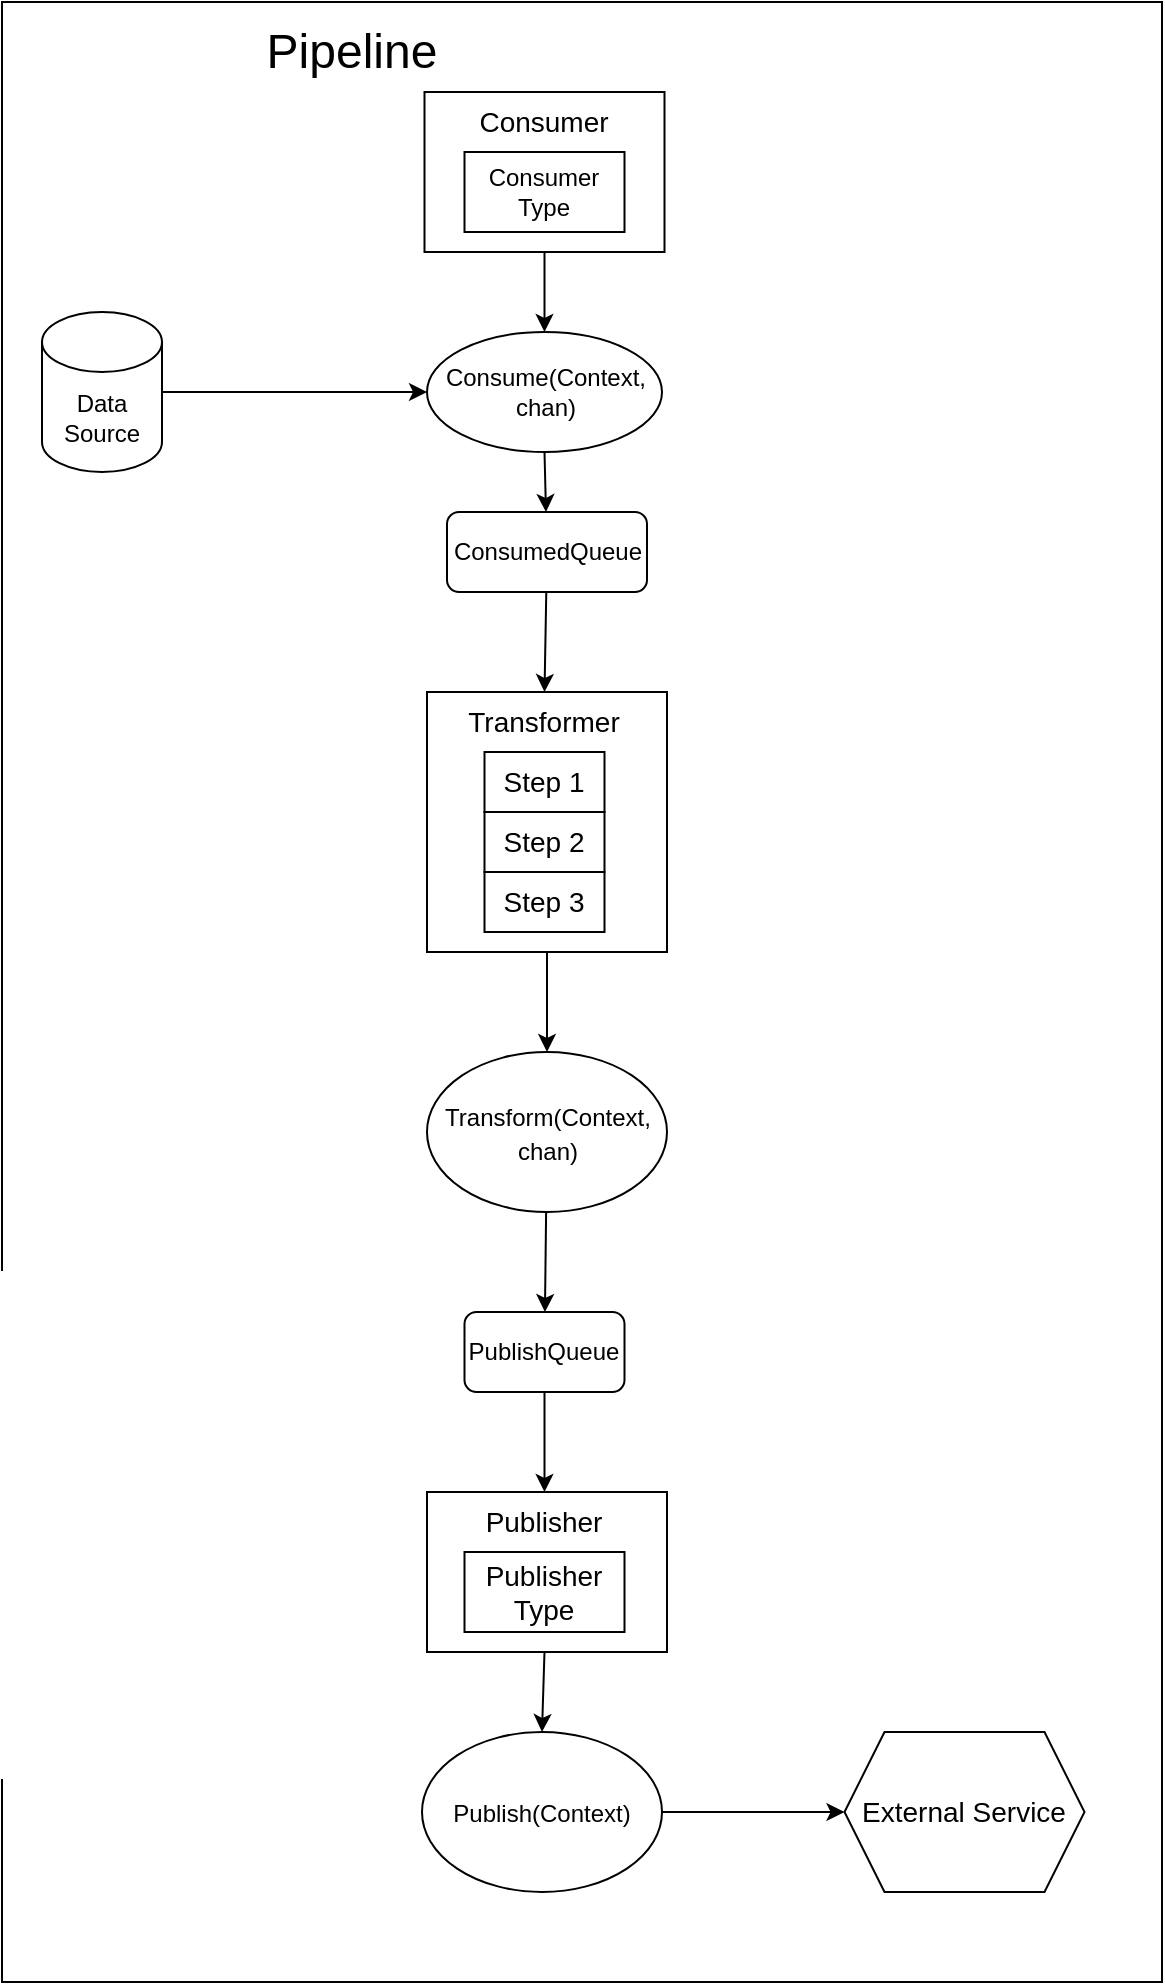 <mxfile>
    <diagram id="Dj4AoVNWodqSbjiGXOD5" name="Pipeline-Architectue">
        <mxGraphModel dx="780" dy="725" grid="1" gridSize="10" guides="1" tooltips="1" connect="1" arrows="1" fold="1" page="1" pageScale="1" pageWidth="850" pageHeight="1100" math="0" shadow="0">
            <root>
                <mxCell id="0"/>
                <mxCell id="1" parent="0"/>
                <mxCell id="D1_7UwQlZPWpxuEETbWs-1" value="" style="rounded=0;whiteSpace=wrap;html=1;fillColor=default;" parent="1" vertex="1">
                    <mxGeometry x="40" y="10" width="580" height="990" as="geometry"/>
                </mxCell>
                <mxCell id="D1_7UwQlZPWpxuEETbWs-7" style="edgeStyle=orthogonalEdgeStyle;rounded=0;orthogonalLoop=1;jettySize=auto;html=1;entryX=0.5;entryY=0;entryDx=0;entryDy=0;fontSize=14;" parent="1" source="D1_7UwQlZPWpxuEETbWs-2" target="3" edge="1">
                    <mxGeometry relative="1" as="geometry">
                        <mxPoint x="311.25" y="185" as="targetPoint"/>
                    </mxGeometry>
                </mxCell>
                <mxCell id="D1_7UwQlZPWpxuEETbWs-2" value="" style="rounded=0;whiteSpace=wrap;html=1;" parent="1" vertex="1">
                    <mxGeometry x="251.25" y="55" width="120" height="80" as="geometry"/>
                </mxCell>
                <mxCell id="D1_7UwQlZPWpxuEETbWs-3" value="Consumer Type" style="rounded=0;whiteSpace=wrap;html=1;" parent="1" vertex="1">
                    <mxGeometry x="271.25" y="85" width="80" height="40" as="geometry"/>
                </mxCell>
                <mxCell id="D1_7UwQlZPWpxuEETbWs-4" value="&lt;font style=&quot;font-size: 14px;&quot;&gt;Consumer&lt;/font&gt;" style="text;html=1;strokeColor=none;fillColor=none;align=center;verticalAlign=middle;whiteSpace=wrap;rounded=0;" parent="1" vertex="1">
                    <mxGeometry x="281.25" y="55" width="60" height="30" as="geometry"/>
                </mxCell>
                <mxCell id="2" value="&lt;font style=&quot;font-size: 24px&quot;&gt;Pipeline&lt;/font&gt;" style="text;html=1;strokeColor=none;fillColor=none;align=center;verticalAlign=middle;whiteSpace=wrap;rounded=0;" parent="1" vertex="1">
                    <mxGeometry x="185" y="20" width="60" height="30" as="geometry"/>
                </mxCell>
                <mxCell id="5" style="edgeStyle=none;html=1;exitX=0.5;exitY=1;exitDx=0;exitDy=0;" parent="1" source="3" target="4" edge="1">
                    <mxGeometry relative="1" as="geometry"/>
                </mxCell>
                <mxCell id="3" value="Consume(Context, chan)" style="ellipse;whiteSpace=wrap;html=1;" parent="1" vertex="1">
                    <mxGeometry x="252.5" y="175" width="117.5" height="60" as="geometry"/>
                </mxCell>
                <mxCell id="12" style="edgeStyle=none;html=1;entryX=0.5;entryY=0;entryDx=0;entryDy=0;fontSize=14;" parent="1" source="4" target="7" edge="1">
                    <mxGeometry relative="1" as="geometry"/>
                </mxCell>
                <mxCell id="4" value="ConsumedQueue" style="rounded=1;whiteSpace=wrap;html=1;" parent="1" vertex="1">
                    <mxGeometry x="262.5" y="265" width="100" height="40" as="geometry"/>
                </mxCell>
                <mxCell id="14" style="edgeStyle=none;html=1;exitX=0.5;exitY=1;exitDx=0;exitDy=0;entryX=0.5;entryY=0;entryDx=0;entryDy=0;fontSize=12;" parent="1" source="6" target="13" edge="1">
                    <mxGeometry relative="1" as="geometry"/>
                </mxCell>
                <mxCell id="6" value="" style="rounded=0;whiteSpace=wrap;html=1;" parent="1" vertex="1">
                    <mxGeometry x="252.5" y="355" width="120" height="130" as="geometry"/>
                </mxCell>
                <mxCell id="7" value="&lt;font style=&quot;font-size: 14px&quot;&gt;Transformer&lt;/font&gt;" style="text;html=1;strokeColor=none;fillColor=none;align=center;verticalAlign=middle;whiteSpace=wrap;rounded=0;" parent="1" vertex="1">
                    <mxGeometry x="281.25" y="355" width="60" height="30" as="geometry"/>
                </mxCell>
                <mxCell id="8" value="Step 1" style="rounded=0;whiteSpace=wrap;html=1;fontSize=14;" parent="1" vertex="1">
                    <mxGeometry x="281.25" y="385" width="60" height="30" as="geometry"/>
                </mxCell>
                <mxCell id="10" value="Step 2" style="rounded=0;whiteSpace=wrap;html=1;fontSize=14;" parent="1" vertex="1">
                    <mxGeometry x="281.25" y="415" width="60" height="30" as="geometry"/>
                </mxCell>
                <mxCell id="11" value="Step 3" style="rounded=0;whiteSpace=wrap;html=1;fontSize=14;" parent="1" vertex="1">
                    <mxGeometry x="281.25" y="445" width="60" height="30" as="geometry"/>
                </mxCell>
                <mxCell id="16" style="edgeStyle=none;html=1;fontSize=12;" parent="1" source="13" target="15" edge="1">
                    <mxGeometry relative="1" as="geometry"/>
                </mxCell>
                <mxCell id="13" value="&lt;font style=&quot;font-size: 12px&quot;&gt;Transform(Context, chan)&lt;/font&gt;" style="ellipse;whiteSpace=wrap;html=1;fontSize=14;" parent="1" vertex="1">
                    <mxGeometry x="252.5" y="535" width="120" height="80" as="geometry"/>
                </mxCell>
                <mxCell id="20" style="edgeStyle=none;html=1;entryX=0.5;entryY=0;entryDx=0;entryDy=0;fontSize=14;" parent="1" source="15" target="18" edge="1">
                    <mxGeometry relative="1" as="geometry"/>
                </mxCell>
                <mxCell id="15" value="PublishQueue" style="rounded=1;whiteSpace=wrap;html=1;" parent="1" vertex="1">
                    <mxGeometry x="271.25" y="665" width="80" height="40" as="geometry"/>
                </mxCell>
                <mxCell id="22" style="edgeStyle=none;html=1;entryX=0.5;entryY=0;entryDx=0;entryDy=0;fontSize=14;" parent="1" source="17" target="21" edge="1">
                    <mxGeometry relative="1" as="geometry"/>
                </mxCell>
                <mxCell id="17" value="" style="rounded=0;whiteSpace=wrap;html=1;fontSize=12;" parent="1" vertex="1">
                    <mxGeometry x="252.5" y="755" width="120" height="80" as="geometry"/>
                </mxCell>
                <mxCell id="18" value="&lt;font style=&quot;font-size: 14px&quot;&gt;Publisher&lt;/font&gt;" style="text;html=1;strokeColor=none;fillColor=none;align=center;verticalAlign=middle;whiteSpace=wrap;rounded=0;fontSize=12;" parent="1" vertex="1">
                    <mxGeometry x="281.25" y="755" width="60" height="30" as="geometry"/>
                </mxCell>
                <mxCell id="19" value="Publisher Type" style="rounded=0;whiteSpace=wrap;html=1;fontSize=14;" parent="1" vertex="1">
                    <mxGeometry x="271.25" y="785" width="80" height="40" as="geometry"/>
                </mxCell>
                <mxCell id="24" style="edgeStyle=none;html=1;entryX=0;entryY=0.5;entryDx=0;entryDy=0;fontSize=14;" parent="1" source="21" target="23" edge="1">
                    <mxGeometry relative="1" as="geometry"/>
                </mxCell>
                <mxCell id="21" value="&lt;font style=&quot;font-size: 12px&quot;&gt;Publish(Context)&lt;/font&gt;" style="ellipse;whiteSpace=wrap;html=1;fontSize=14;" parent="1" vertex="1">
                    <mxGeometry x="250" y="875" width="120" height="80" as="geometry"/>
                </mxCell>
                <mxCell id="23" value="External Service" style="shape=hexagon;perimeter=hexagonPerimeter2;whiteSpace=wrap;html=1;fixedSize=1;fontSize=14;" parent="1" vertex="1">
                    <mxGeometry x="461.25" y="875" width="120" height="80" as="geometry"/>
                </mxCell>
                <mxCell id="26" style="edgeStyle=none;html=1;entryX=0;entryY=0.5;entryDx=0;entryDy=0;" edge="1" parent="1" source="25" target="3">
                    <mxGeometry relative="1" as="geometry"/>
                </mxCell>
                <mxCell id="25" value="Data Source" style="shape=cylinder3;whiteSpace=wrap;html=1;boundedLbl=1;backgroundOutline=1;size=15;" vertex="1" parent="1">
                    <mxGeometry x="60" y="165" width="60" height="80" as="geometry"/>
                </mxCell>
            </root>
        </mxGraphModel>
    </diagram>
    <diagram id="MoxNvgNFfy6Jt7ESlVxi" name="Consumer-Twitch-Event">
        <mxGraphModel dx="821" dy="763" grid="1" gridSize="10" guides="1" tooltips="1" connect="1" arrows="1" fold="1" page="1" pageScale="1" pageWidth="583" pageHeight="827" math="0" shadow="0">
            <root>
                <mxCell id="90Jah9lR4zrzUb3riCUH-0"/>
                <mxCell id="90Jah9lR4zrzUb3riCUH-1" parent="90Jah9lR4zrzUb3riCUH-0"/>
                <mxCell id="bkNn-XB7FijjiW-SWqgU-2" value="" style="rounded=0;whiteSpace=wrap;html=1;fontSize=11;" vertex="1" parent="90Jah9lR4zrzUb3riCUH-1">
                    <mxGeometry x="40" y="40" width="460" height="610" as="geometry"/>
                </mxCell>
                <mxCell id="90Jah9lR4zrzUb3riCUH-23" value="" style="edgeStyle=none;html=1;fontSize=11;" edge="1" parent="90Jah9lR4zrzUb3riCUH-1" source="90Jah9lR4zrzUb3riCUH-4" target="90Jah9lR4zrzUb3riCUH-22">
                    <mxGeometry relative="1" as="geometry"/>
                </mxCell>
                <mxCell id="90Jah9lR4zrzUb3riCUH-4" value="External Web Hook" style="rhombus;whiteSpace=wrap;html=1;" vertex="1" parent="90Jah9lR4zrzUb3riCUH-1">
                    <mxGeometry x="87.5" y="60" width="100" height="70" as="geometry"/>
                </mxCell>
                <mxCell id="90Jah9lR4zrzUb3riCUH-25" value="" style="edgeStyle=none;html=1;fontSize=11;" edge="1" parent="90Jah9lR4zrzUb3riCUH-1" source="90Jah9lR4zrzUb3riCUH-22" target="90Jah9lR4zrzUb3riCUH-24">
                    <mxGeometry relative="1" as="geometry"/>
                </mxCell>
                <mxCell id="90Jah9lR4zrzUb3riCUH-22" value="&lt;font style=&quot;font-size: 11px&quot;&gt;GoFiber Route&lt;/font&gt;" style="rounded=0;whiteSpace=wrap;html=1;fontSize=18;" vertex="1" parent="90Jah9lR4zrzUb3riCUH-1">
                    <mxGeometry x="87.5" y="180" width="100" height="50" as="geometry"/>
                </mxCell>
                <mxCell id="90Jah9lR4zrzUb3riCUH-27" value="" style="edgeStyle=none;html=1;fontSize=11;" edge="1" parent="90Jah9lR4zrzUb3riCUH-1" source="90Jah9lR4zrzUb3riCUH-24" target="90Jah9lR4zrzUb3riCUH-26">
                    <mxGeometry relative="1" as="geometry"/>
                </mxCell>
                <mxCell id="90Jah9lR4zrzUb3riCUH-31" value="" style="edgeStyle=none;html=1;fontSize=11;" edge="1" parent="90Jah9lR4zrzUb3riCUH-1" source="90Jah9lR4zrzUb3riCUH-24" target="90Jah9lR4zrzUb3riCUH-30">
                    <mxGeometry relative="1" as="geometry"/>
                </mxCell>
                <mxCell id="90Jah9lR4zrzUb3riCUH-24" value="Verify Twitch" style="rhombus;whiteSpace=wrap;html=1;fontSize=11;" vertex="1" parent="90Jah9lR4zrzUb3riCUH-1">
                    <mxGeometry x="97.5" y="280" width="80" height="80" as="geometry"/>
                </mxCell>
                <mxCell id="90Jah9lR4zrzUb3riCUH-29" value="" style="edgeStyle=none;html=1;fontSize=11;" edge="1" parent="90Jah9lR4zrzUb3riCUH-1" source="90Jah9lR4zrzUb3riCUH-26" target="90Jah9lR4zrzUb3riCUH-28">
                    <mxGeometry relative="1" as="geometry"/>
                </mxCell>
                <mxCell id="90Jah9lR4zrzUb3riCUH-26" value="No" style="ellipse;whiteSpace=wrap;html=1;fontSize=11;" vertex="1" parent="90Jah9lR4zrzUb3riCUH-1">
                    <mxGeometry x="247.5" y="300" width="60" height="40" as="geometry"/>
                </mxCell>
                <mxCell id="90Jah9lR4zrzUb3riCUH-28" value="Return 403" style="rhombus;whiteSpace=wrap;html=1;fontSize=11;" vertex="1" parent="90Jah9lR4zrzUb3riCUH-1">
                    <mxGeometry x="367.5" y="280" width="80" height="80" as="geometry"/>
                </mxCell>
                <mxCell id="90Jah9lR4zrzUb3riCUH-33" value="" style="edgeStyle=none;html=1;fontSize=11;" edge="1" parent="90Jah9lR4zrzUb3riCUH-1" source="90Jah9lR4zrzUb3riCUH-30" target="90Jah9lR4zrzUb3riCUH-32">
                    <mxGeometry relative="1" as="geometry"/>
                </mxCell>
                <mxCell id="bkNn-XB7FijjiW-SWqgU-1" value="" style="edgeStyle=none;html=1;fontSize=11;" edge="1" parent="90Jah9lR4zrzUb3riCUH-1" source="90Jah9lR4zrzUb3riCUH-30" target="bkNn-XB7FijjiW-SWqgU-0">
                    <mxGeometry relative="1" as="geometry"/>
                </mxCell>
                <mxCell id="90Jah9lR4zrzUb3riCUH-30" value="Get &quot;Event&quot;" style="rhombus;whiteSpace=wrap;html=1;fontSize=11;" vertex="1" parent="90Jah9lR4zrzUb3riCUH-1">
                    <mxGeometry x="97.5" y="420" width="80" height="80" as="geometry"/>
                </mxCell>
                <mxCell id="90Jah9lR4zrzUb3riCUH-35" value="" style="edgeStyle=none;html=1;fontSize=11;" edge="1" parent="90Jah9lR4zrzUb3riCUH-1" source="90Jah9lR4zrzUb3riCUH-32" target="90Jah9lR4zrzUb3riCUH-34">
                    <mxGeometry relative="1" as="geometry"/>
                </mxCell>
                <mxCell id="90Jah9lR4zrzUb3riCUH-32" value="Failed" style="ellipse;whiteSpace=wrap;html=1;fontSize=11;" vertex="1" parent="90Jah9lR4zrzUb3riCUH-1">
                    <mxGeometry x="247.5" y="440" width="60" height="40" as="geometry"/>
                </mxCell>
                <mxCell id="90Jah9lR4zrzUb3riCUH-34" value="Return 400" style="rhombus;whiteSpace=wrap;html=1;fontSize=11;" vertex="1" parent="90Jah9lR4zrzUb3riCUH-1">
                    <mxGeometry x="377.5" y="420" width="80" height="80" as="geometry"/>
                </mxCell>
                <mxCell id="bkNn-XB7FijjiW-SWqgU-0" value="TransformQueue.Add()" style="ellipse;whiteSpace=wrap;html=1;fontSize=11;" vertex="1" parent="90Jah9lR4zrzUb3riCUH-1">
                    <mxGeometry x="82.5" y="560" width="110" height="55" as="geometry"/>
                </mxCell>
            </root>
        </mxGraphModel>
    </diagram>
</mxfile>